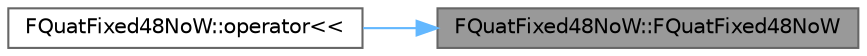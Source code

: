 digraph "FQuatFixed48NoW::FQuatFixed48NoW"
{
 // INTERACTIVE_SVG=YES
 // LATEX_PDF_SIZE
  bgcolor="transparent";
  edge [fontname=Helvetica,fontsize=10,labelfontname=Helvetica,labelfontsize=10];
  node [fontname=Helvetica,fontsize=10,shape=box,height=0.2,width=0.4];
  rankdir="RL";
  Node1 [id="Node000001",label="FQuatFixed48NoW::FQuatFixed48NoW",height=0.2,width=0.4,color="gray40", fillcolor="grey60", style="filled", fontcolor="black",tooltip=" "];
  Node1 -> Node2 [id="edge1_Node000001_Node000002",dir="back",color="steelblue1",style="solid",tooltip=" "];
  Node2 [id="Node000002",label="FQuatFixed48NoW::operator\<\<",height=0.2,width=0.4,color="grey40", fillcolor="white", style="filled",URL="$df/df0/classFQuatFixed48NoW.html#a6fc4222dac762a40f0c47281e1ae560a",tooltip=" "];
}
